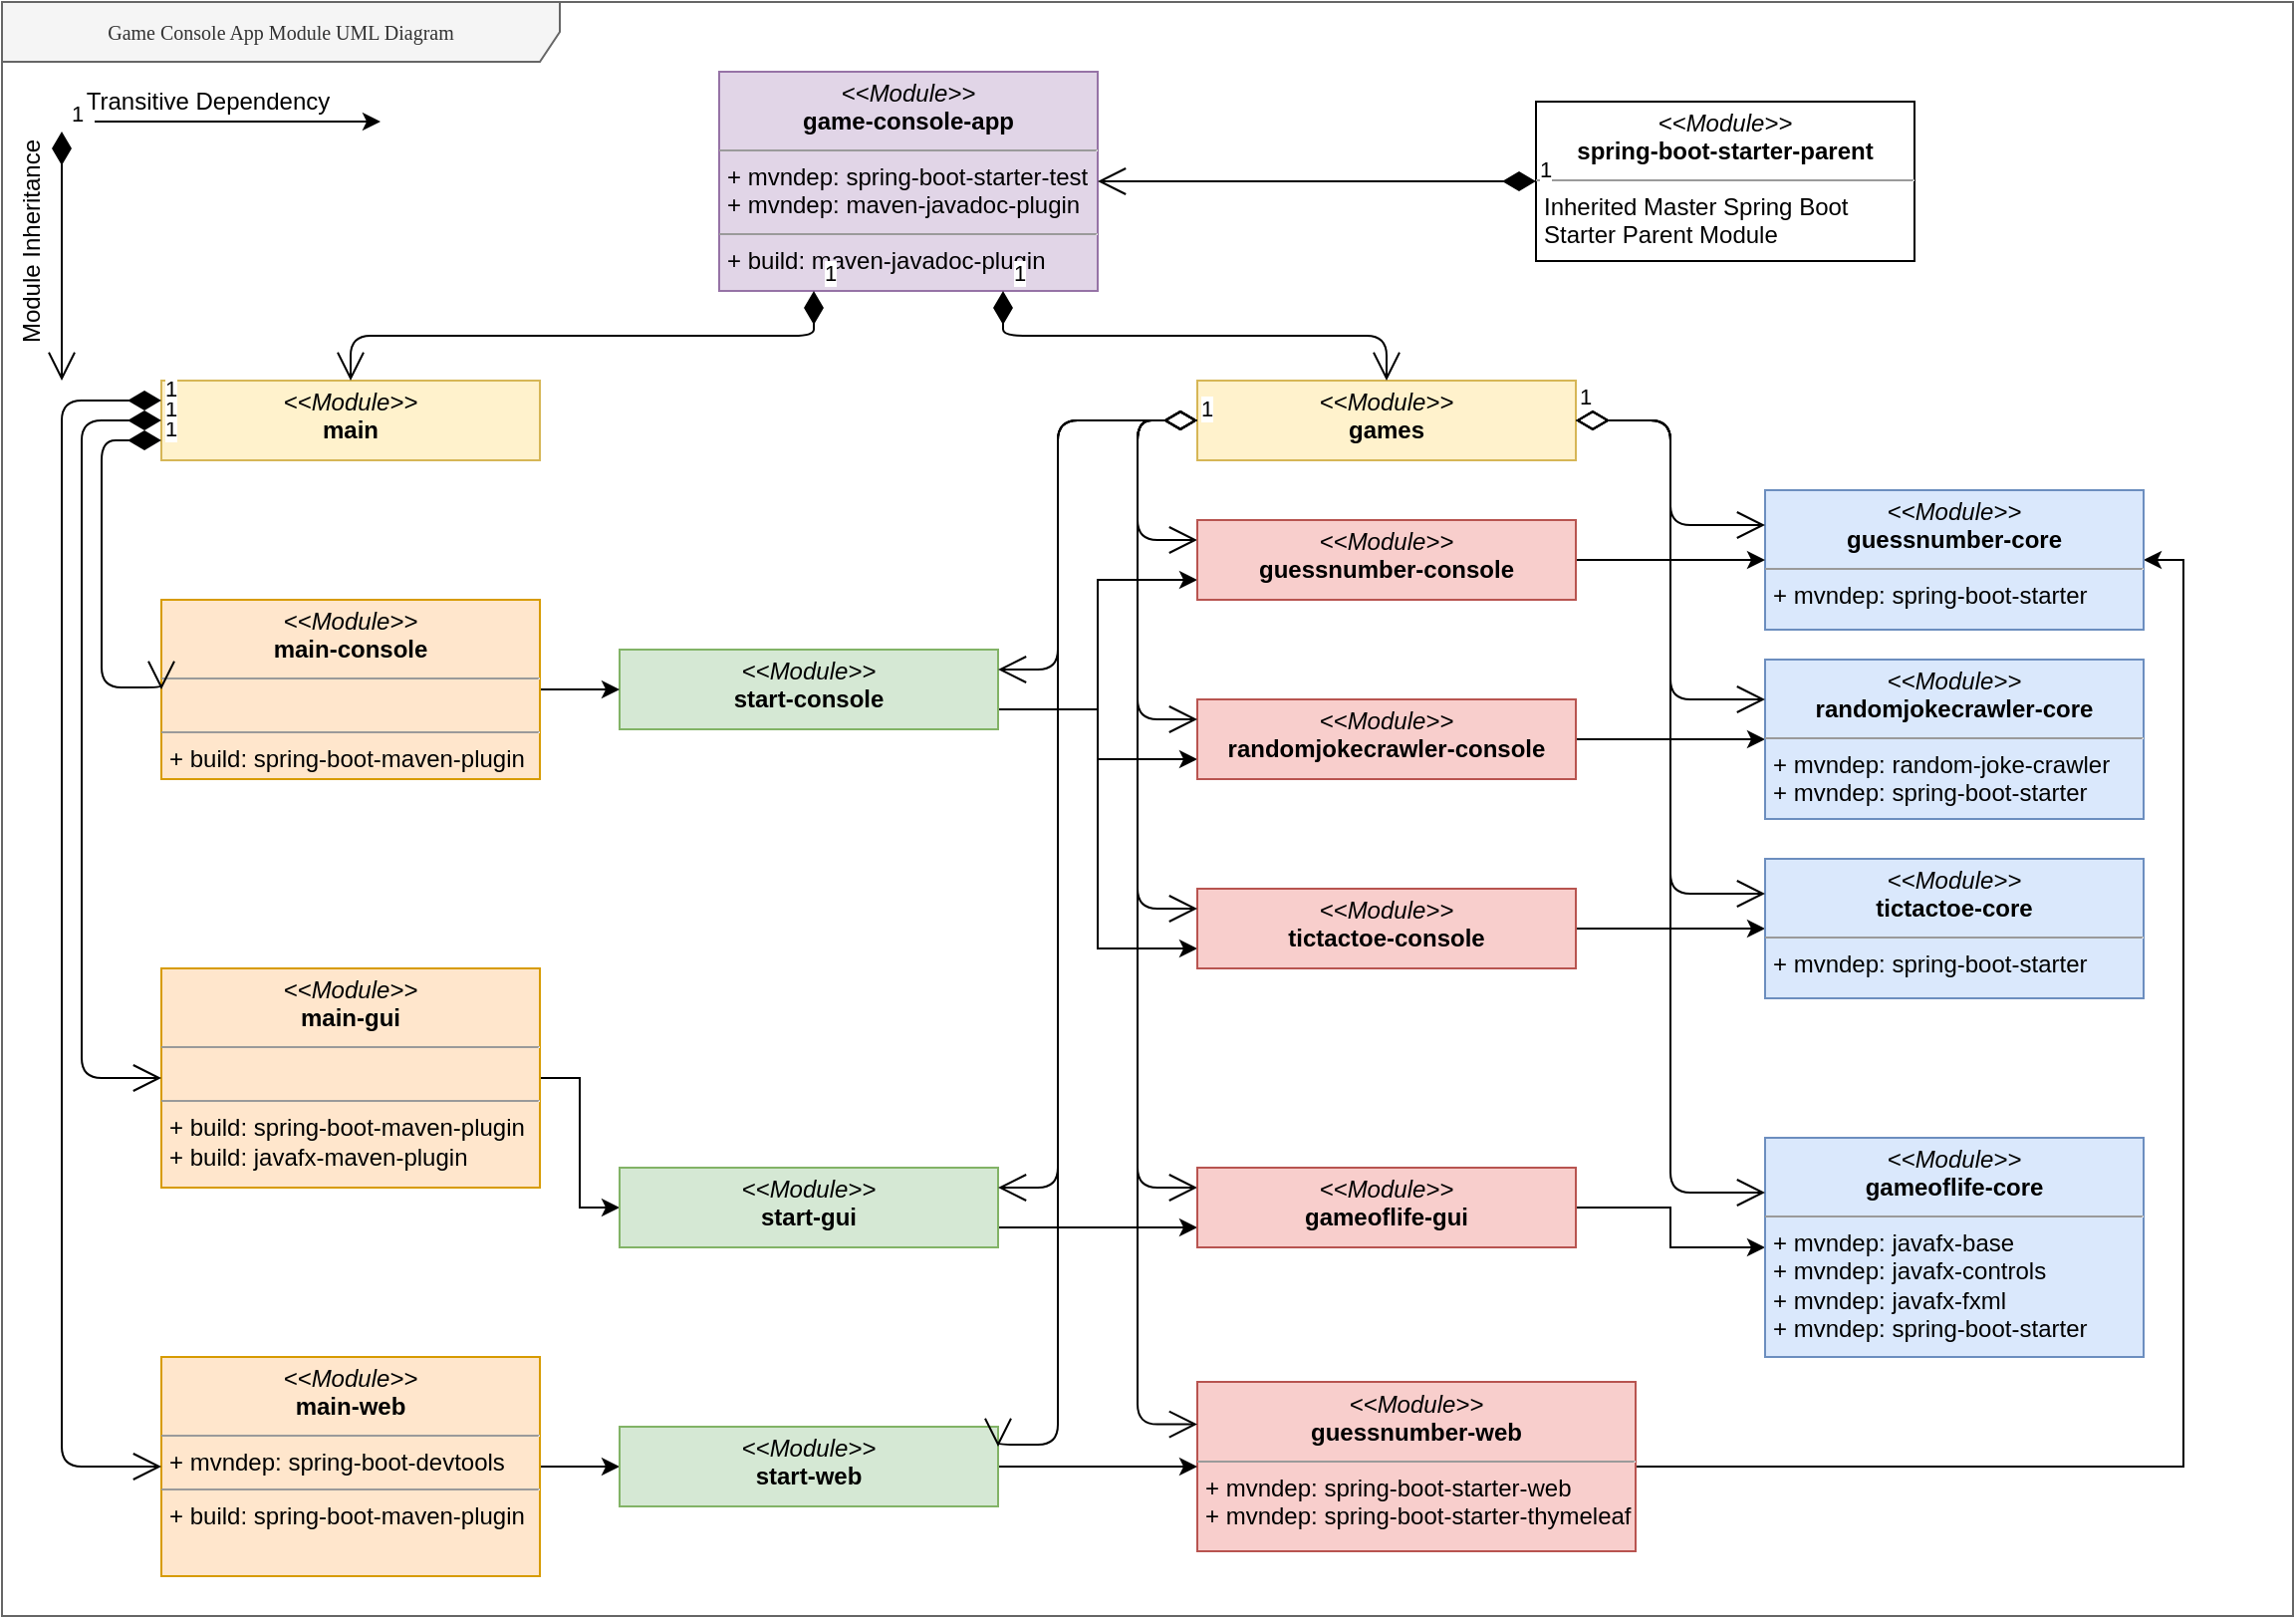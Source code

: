 <mxfile version="12.5.3" type="device"><diagram name="Page-1" id="c4acf3e9-155e-7222-9cf6-157b1a14988f"><mxGraphModel dx="1026" dy="580" grid="1" gridSize="10" guides="1" tooltips="1" connect="1" arrows="1" fold="1" page="1" pageScale="1" pageWidth="1169" pageHeight="827" background="#ffffff" math="0" shadow="0"><root><mxCell id="0"/><mxCell id="1" parent="0"/><mxCell id="17acba5748e5396b-1" value="Game Console App Module UML Diagram" style="shape=umlFrame;whiteSpace=wrap;html=1;rounded=0;shadow=0;comic=0;labelBackgroundColor=none;strokeWidth=1;fontFamily=Verdana;fontSize=10;align=center;width=280;height=30;fillColor=#f5f5f5;strokeColor=#666666;fontColor=#333333;" parent="1" vertex="1"><mxGeometry x="10" y="10" width="1150" height="810" as="geometry"/></mxCell><mxCell id="5d2195bd80daf111-40" style="edgeStyle=orthogonalEdgeStyle;rounded=0;html=1;dashed=1;labelBackgroundColor=none;startFill=0;endArrow=open;endFill=0;endSize=10;fontFamily=Verdana;fontSize=10;" parent="1" edge="1"><mxGeometry relative="1" as="geometry"><Array as="points"/><mxPoint x="730" y="814" as="sourcePoint"/></mxGeometry></mxCell><mxCell id="5d2195bd80daf111-18" value="&lt;p style=&quot;margin: 0px ; margin-top: 4px ; text-align: center&quot;&gt;&lt;i&gt;&amp;lt;&amp;lt;Module&amp;gt;&amp;gt;&lt;/i&gt;&lt;br&gt;&lt;b&gt;spring-boot-starter-parent&lt;/b&gt;&lt;/p&gt;&lt;hr size=&quot;1&quot;&gt;&lt;p style=&quot;margin: 0px ; margin-left: 4px&quot;&gt;Inherited Master Spring Boot&amp;nbsp;&lt;/p&gt;&lt;p style=&quot;margin: 0px ; margin-left: 4px&quot;&gt;&lt;span&gt;Starter Parent Module&lt;/span&gt;&lt;/p&gt;" style="verticalAlign=top;align=left;overflow=fill;fontSize=12;fontFamily=Helvetica;html=1;rounded=0;shadow=0;comic=0;labelBackgroundColor=none;strokeWidth=1" parent="1" vertex="1"><mxGeometry x="780" y="60" width="190" height="80" as="geometry"/></mxCell><mxCell id="Sc2iKdugHcJlQxg6Sadn-1" value="&lt;p style=&quot;margin: 0px ; margin-top: 4px ; text-align: center&quot;&gt;&lt;i&gt;&amp;lt;&amp;lt;Module&amp;gt;&amp;gt;&lt;/i&gt;&lt;br&gt;&lt;b&gt;game-console-app&lt;/b&gt;&lt;/p&gt;&lt;hr size=&quot;1&quot;&gt;&lt;p style=&quot;margin: 0px ; margin-left: 4px&quot;&gt;+ mvndep: spring-boot-starter-test&lt;br&gt;+ mvndep: maven-javadoc-plugin&lt;/p&gt;&lt;hr size=&quot;1&quot;&gt;&lt;p style=&quot;margin: 0px ; margin-left: 4px&quot;&gt;+ build: maven-javadoc-plugin&lt;/p&gt;&lt;p style=&quot;margin: 0px ; margin-left: 4px&quot;&gt;&lt;br&gt;&lt;/p&gt;&lt;p style=&quot;margin: 0px ; margin-left: 4px&quot;&gt;&lt;br&gt;&lt;/p&gt;" style="verticalAlign=top;align=left;overflow=fill;fontSize=12;fontFamily=Helvetica;html=1;rounded=0;shadow=0;comic=0;labelBackgroundColor=none;strokeWidth=1;fillColor=#e1d5e7;strokeColor=#9673a6;" parent="1" vertex="1"><mxGeometry x="370" y="45" width="190" height="110" as="geometry"/></mxCell><mxCell id="Sc2iKdugHcJlQxg6Sadn-7" value="&lt;p style=&quot;margin: 0px ; margin-top: 4px ; text-align: center&quot;&gt;&lt;i&gt;&amp;lt;&amp;lt;Module&amp;gt;&amp;gt;&lt;/i&gt;&lt;br&gt;&lt;b&gt;main&lt;/b&gt;&lt;/p&gt;" style="verticalAlign=top;align=left;overflow=fill;fontSize=12;fontFamily=Helvetica;html=1;rounded=0;shadow=0;comic=0;labelBackgroundColor=none;strokeWidth=1;fillColor=#fff2cc;strokeColor=#d6b656;" parent="1" vertex="1"><mxGeometry x="90" y="200" width="190" height="40" as="geometry"/></mxCell><mxCell id="Sc2iKdugHcJlQxg6Sadn-8" value="&lt;p style=&quot;margin: 0px ; margin-top: 4px ; text-align: center&quot;&gt;&lt;i&gt;&amp;lt;&amp;lt;Module&amp;gt;&amp;gt;&lt;/i&gt;&lt;br&gt;&lt;b&gt;games&lt;/b&gt;&lt;/p&gt;" style="verticalAlign=top;align=left;overflow=fill;fontSize=12;fontFamily=Helvetica;html=1;rounded=0;shadow=0;comic=0;labelBackgroundColor=none;strokeWidth=1;fillColor=#fff2cc;strokeColor=#d6b656;" parent="1" vertex="1"><mxGeometry x="610" y="200" width="190" height="40" as="geometry"/></mxCell><mxCell id="_cEf96mcBa7eI2STw_KN-12" style="edgeStyle=orthogonalEdgeStyle;rounded=0;orthogonalLoop=1;jettySize=auto;html=1;exitX=1;exitY=0.5;exitDx=0;exitDy=0;entryX=0;entryY=0.5;entryDx=0;entryDy=0;" parent="1" source="Sc2iKdugHcJlQxg6Sadn-14" target="Sc2iKdugHcJlQxg6Sadn-19" edge="1"><mxGeometry relative="1" as="geometry"/></mxCell><mxCell id="Sc2iKdugHcJlQxg6Sadn-14" value="&lt;p style=&quot;margin: 0px ; margin-top: 4px ; text-align: center&quot;&gt;&lt;i&gt;&amp;lt;&amp;lt;Module&amp;gt;&amp;gt;&lt;/i&gt;&lt;br&gt;&lt;b&gt;main-gui&lt;/b&gt;&lt;/p&gt;&lt;hr size=&quot;1&quot;&gt;&lt;p style=&quot;margin: 0px ; margin-left: 4px&quot;&gt;&lt;br&gt;&lt;/p&gt;&lt;hr size=&quot;1&quot;&gt;&lt;p style=&quot;margin: 0px ; margin-left: 4px&quot;&gt;+ build: spring-boot-maven-plugin&lt;/p&gt;&lt;p style=&quot;margin: 0px ; margin-left: 4px&quot;&gt;+ build: javafx-maven-plugin&lt;/p&gt;" style="verticalAlign=top;align=left;overflow=fill;fontSize=12;fontFamily=Helvetica;html=1;rounded=0;shadow=0;comic=0;labelBackgroundColor=none;strokeWidth=1;fillColor=#ffe6cc;strokeColor=#d79b00;" parent="1" vertex="1"><mxGeometry x="90" y="495" width="190" height="110" as="geometry"/></mxCell><mxCell id="Sc2iKdugHcJlQxg6Sadn-34" style="edgeStyle=orthogonalEdgeStyle;rounded=0;orthogonalLoop=1;jettySize=auto;html=1;exitX=1;exitY=0.75;exitDx=0;exitDy=0;entryX=0;entryY=0.75;entryDx=0;entryDy=0;" parent="1" source="Sc2iKdugHcJlQxg6Sadn-16" target="Sc2iKdugHcJlQxg6Sadn-30" edge="1"><mxGeometry relative="1" as="geometry"><Array as="points"><mxPoint x="560" y="365"/><mxPoint x="560" y="300"/></Array></mxGeometry></mxCell><mxCell id="Sc2iKdugHcJlQxg6Sadn-36" style="edgeStyle=orthogonalEdgeStyle;rounded=0;orthogonalLoop=1;jettySize=auto;html=1;exitX=1;exitY=0.75;exitDx=0;exitDy=0;entryX=0;entryY=0.75;entryDx=0;entryDy=0;" parent="1" source="Sc2iKdugHcJlQxg6Sadn-16" target="Sc2iKdugHcJlQxg6Sadn-31" edge="1"><mxGeometry relative="1" as="geometry"><mxPoint x="910" y="480" as="targetPoint"/></mxGeometry></mxCell><mxCell id="Sc2iKdugHcJlQxg6Sadn-38" style="edgeStyle=orthogonalEdgeStyle;rounded=0;orthogonalLoop=1;jettySize=auto;html=1;exitX=1;exitY=0.75;exitDx=0;exitDy=0;entryX=0;entryY=0.75;entryDx=0;entryDy=0;" parent="1" source="Sc2iKdugHcJlQxg6Sadn-16" target="Sc2iKdugHcJlQxg6Sadn-32" edge="1"><mxGeometry relative="1" as="geometry"/></mxCell><mxCell id="Sc2iKdugHcJlQxg6Sadn-16" value="&lt;p style=&quot;margin: 0px ; margin-top: 4px ; text-align: center&quot;&gt;&lt;i&gt;&amp;lt;&amp;lt;Module&amp;gt;&amp;gt;&lt;/i&gt;&lt;br&gt;&lt;b&gt;start&lt;/b&gt;&lt;b&gt;-console&lt;/b&gt;&lt;/p&gt;&lt;p style=&quot;margin: 0px ; margin-left: 4px&quot;&gt;&lt;br&gt;&lt;/p&gt;" style="verticalAlign=top;align=left;overflow=fill;fontSize=12;fontFamily=Helvetica;html=1;rounded=0;shadow=0;comic=0;labelBackgroundColor=none;strokeWidth=1;fillColor=#d5e8d4;strokeColor=#82b366;" parent="1" vertex="1"><mxGeometry x="320" y="335" width="190" height="40" as="geometry"/></mxCell><mxCell id="Sc2iKdugHcJlQxg6Sadn-47" style="edgeStyle=orthogonalEdgeStyle;rounded=0;orthogonalLoop=1;jettySize=auto;html=1;exitX=1;exitY=0.75;exitDx=0;exitDy=0;entryX=0;entryY=0.75;entryDx=0;entryDy=0;" parent="1" source="Sc2iKdugHcJlQxg6Sadn-19" target="Sc2iKdugHcJlQxg6Sadn-46" edge="1"><mxGeometry relative="1" as="geometry"/></mxCell><mxCell id="Sc2iKdugHcJlQxg6Sadn-19" value="&lt;p style=&quot;margin: 0px ; margin-top: 4px ; text-align: center&quot;&gt;&lt;i&gt;&amp;lt;&amp;lt;Module&amp;gt;&amp;gt;&lt;/i&gt;&lt;br&gt;&lt;b&gt;start-gui&lt;/b&gt;&lt;/p&gt;" style="verticalAlign=top;align=left;overflow=fill;fontSize=12;fontFamily=Helvetica;html=1;rounded=0;shadow=0;comic=0;labelBackgroundColor=none;strokeWidth=1;fillColor=#d5e8d4;strokeColor=#82b366;" parent="1" vertex="1"><mxGeometry x="320" y="595" width="190" height="40" as="geometry"/></mxCell><mxCell id="Sc2iKdugHcJlQxg6Sadn-45" style="edgeStyle=orthogonalEdgeStyle;rounded=0;orthogonalLoop=1;jettySize=auto;html=1;exitX=1;exitY=0.5;exitDx=0;exitDy=0;entryX=1;entryY=0.5;entryDx=0;entryDy=0;" parent="1" source="Sc2iKdugHcJlQxg6Sadn-21" target="Sc2iKdugHcJlQxg6Sadn-33" edge="1"><mxGeometry relative="1" as="geometry"/></mxCell><mxCell id="Sc2iKdugHcJlQxg6Sadn-21" value="&lt;p style=&quot;margin: 0px ; margin-top: 4px ; text-align: center&quot;&gt;&lt;i&gt;&amp;lt;&amp;lt;Module&amp;gt;&amp;gt;&lt;/i&gt;&lt;br&gt;&lt;b&gt;guessnumber-web&lt;/b&gt;&lt;/p&gt;&lt;hr size=&quot;1&quot;&gt;&lt;p style=&quot;margin: 0px ; margin-left: 4px&quot;&gt;+ mvndep: spring-boot-starter-web&lt;/p&gt;&lt;p style=&quot;margin: 0px ; margin-left: 4px&quot;&gt;+ mvndep: spring-boot-starter-thymeleaf&lt;/p&gt;" style="verticalAlign=top;align=left;overflow=fill;fontSize=12;fontFamily=Helvetica;html=1;rounded=0;shadow=0;comic=0;labelBackgroundColor=none;strokeWidth=1;fillColor=#f8cecc;strokeColor=#b85450;" parent="1" vertex="1"><mxGeometry x="610" y="702.5" width="220" height="85" as="geometry"/></mxCell><mxCell id="_cEf96mcBa7eI2STw_KN-13" style="edgeStyle=orthogonalEdgeStyle;rounded=0;orthogonalLoop=1;jettySize=auto;html=1;exitX=1;exitY=0.5;exitDx=0;exitDy=0;entryX=0;entryY=0.5;entryDx=0;entryDy=0;" parent="1" source="Sc2iKdugHcJlQxg6Sadn-25" target="Sc2iKdugHcJlQxg6Sadn-26" edge="1"><mxGeometry relative="1" as="geometry"/></mxCell><mxCell id="Sc2iKdugHcJlQxg6Sadn-25" value="&lt;p style=&quot;margin: 0px ; margin-top: 4px ; text-align: center&quot;&gt;&lt;i&gt;&amp;lt;&amp;lt;Module&amp;gt;&amp;gt;&lt;/i&gt;&lt;br&gt;&lt;b&gt;main-web&lt;/b&gt;&lt;/p&gt;&lt;hr size=&quot;1&quot;&gt;&lt;p style=&quot;margin: 0px ; margin-left: 4px&quot;&gt;+ mvndep: spring-boot-devtools&lt;/p&gt;&lt;hr size=&quot;1&quot;&gt;&lt;p style=&quot;margin: 0px ; margin-left: 4px&quot;&gt;+ build: spring-boot-maven-plugin&lt;/p&gt;" style="verticalAlign=top;align=left;overflow=fill;fontSize=12;fontFamily=Helvetica;html=1;rounded=0;shadow=0;comic=0;labelBackgroundColor=none;strokeWidth=1;fillColor=#ffe6cc;strokeColor=#d79b00;" parent="1" vertex="1"><mxGeometry x="90" y="690" width="190" height="110" as="geometry"/></mxCell><mxCell id="Sc2iKdugHcJlQxg6Sadn-44" style="edgeStyle=orthogonalEdgeStyle;rounded=0;orthogonalLoop=1;jettySize=auto;html=1;exitX=1;exitY=0.5;exitDx=0;exitDy=0;entryX=0;entryY=0.5;entryDx=0;entryDy=0;" parent="1" source="Sc2iKdugHcJlQxg6Sadn-26" target="Sc2iKdugHcJlQxg6Sadn-21" edge="1"><mxGeometry relative="1" as="geometry"/></mxCell><mxCell id="Sc2iKdugHcJlQxg6Sadn-26" value="&lt;p style=&quot;margin: 0px ; margin-top: 4px ; text-align: center&quot;&gt;&lt;i&gt;&amp;lt;&amp;lt;Module&amp;gt;&amp;gt;&lt;/i&gt;&lt;br&gt;&lt;b&gt;start-web&lt;/b&gt;&lt;/p&gt;" style="verticalAlign=top;align=left;overflow=fill;fontSize=12;fontFamily=Helvetica;html=1;rounded=0;shadow=0;comic=0;labelBackgroundColor=none;strokeWidth=1;fillColor=#d5e8d4;strokeColor=#82b366;" parent="1" vertex="1"><mxGeometry x="320" y="725" width="190" height="40" as="geometry"/></mxCell><mxCell id="_cEf96mcBa7eI2STw_KN-15" style="edgeStyle=orthogonalEdgeStyle;rounded=0;orthogonalLoop=1;jettySize=auto;html=1;exitX=1;exitY=0.5;exitDx=0;exitDy=0;entryX=0;entryY=0.5;entryDx=0;entryDy=0;" parent="1" source="Sc2iKdugHcJlQxg6Sadn-31" target="Sc2iKdugHcJlQxg6Sadn-39" edge="1"><mxGeometry relative="1" as="geometry"/></mxCell><mxCell id="Sc2iKdugHcJlQxg6Sadn-31" value="&lt;p style=&quot;margin: 0px ; margin-top: 4px ; text-align: center&quot;&gt;&lt;i&gt;&amp;lt;&amp;lt;Module&amp;gt;&amp;gt;&lt;/i&gt;&lt;br&gt;&lt;b&gt;randomjokecrawler-console&lt;/b&gt;&lt;/p&gt;" style="verticalAlign=top;align=left;overflow=fill;fontSize=12;fontFamily=Helvetica;html=1;rounded=0;shadow=0;comic=0;labelBackgroundColor=none;strokeWidth=1;fillColor=#f8cecc;strokeColor=#b85450;" parent="1" vertex="1"><mxGeometry x="610" y="360" width="190" height="40" as="geometry"/></mxCell><mxCell id="_cEf96mcBa7eI2STw_KN-16" style="edgeStyle=orthogonalEdgeStyle;rounded=0;orthogonalLoop=1;jettySize=auto;html=1;exitX=1;exitY=0.5;exitDx=0;exitDy=0;entryX=0;entryY=0.5;entryDx=0;entryDy=0;" parent="1" source="Sc2iKdugHcJlQxg6Sadn-32" target="Sc2iKdugHcJlQxg6Sadn-41" edge="1"><mxGeometry relative="1" as="geometry"/></mxCell><mxCell id="Sc2iKdugHcJlQxg6Sadn-33" value="&lt;p style=&quot;margin: 0px ; margin-top: 4px ; text-align: center&quot;&gt;&lt;i&gt;&amp;lt;&amp;lt;Module&amp;gt;&amp;gt;&lt;/i&gt;&lt;br&gt;&lt;b&gt;guessnumber-core&lt;/b&gt;&lt;/p&gt;&lt;hr size=&quot;1&quot;&gt;&lt;p style=&quot;margin: 0px ; margin-left: 4px&quot;&gt;+ mvndep: spring-boot-starter&lt;/p&gt;" style="verticalAlign=top;align=left;overflow=fill;fontSize=12;fontFamily=Helvetica;html=1;rounded=0;shadow=0;comic=0;labelBackgroundColor=none;strokeWidth=1;fillColor=#dae8fc;strokeColor=#6c8ebf;" parent="1" vertex="1"><mxGeometry x="895" y="255" width="190" height="70" as="geometry"/></mxCell><mxCell id="Sc2iKdugHcJlQxg6Sadn-39" value="&lt;p style=&quot;margin: 0px ; margin-top: 4px ; text-align: center&quot;&gt;&lt;i&gt;&amp;lt;&amp;lt;Module&amp;gt;&amp;gt;&lt;/i&gt;&lt;br&gt;&lt;b&gt;randomjokecrawler-core&lt;/b&gt;&lt;/p&gt;&lt;hr size=&quot;1&quot;&gt;&lt;p style=&quot;margin: 0px ; margin-left: 4px&quot;&gt;+ mvndep: random-joke-crawler&lt;/p&gt;&lt;p style=&quot;margin: 0px ; margin-left: 4px&quot;&gt;+ mvndep: spring-boot-starter&lt;/p&gt;" style="verticalAlign=top;align=left;overflow=fill;fontSize=12;fontFamily=Helvetica;html=1;rounded=0;shadow=0;comic=0;labelBackgroundColor=none;strokeWidth=1;fillColor=#dae8fc;strokeColor=#6c8ebf;" parent="1" vertex="1"><mxGeometry x="895" y="340" width="190" height="80" as="geometry"/></mxCell><mxCell id="Sc2iKdugHcJlQxg6Sadn-41" value="&lt;p style=&quot;margin: 0px ; margin-top: 4px ; text-align: center&quot;&gt;&lt;i&gt;&amp;lt;&amp;lt;Module&amp;gt;&amp;gt;&lt;/i&gt;&lt;br&gt;&lt;b&gt;tictactoe-core&lt;/b&gt;&lt;/p&gt;&lt;hr size=&quot;1&quot;&gt;&lt;p style=&quot;margin: 0px ; margin-left: 4px&quot;&gt;+ mvndep: spring-boot-starter&lt;/p&gt;" style="verticalAlign=top;align=left;overflow=fill;fontSize=12;fontFamily=Helvetica;html=1;rounded=0;shadow=0;comic=0;labelBackgroundColor=none;strokeWidth=1;fillColor=#dae8fc;strokeColor=#6c8ebf;" parent="1" vertex="1"><mxGeometry x="895" y="440" width="190" height="70" as="geometry"/></mxCell><mxCell id="_cEf96mcBa7eI2STw_KN-17" style="edgeStyle=orthogonalEdgeStyle;rounded=0;orthogonalLoop=1;jettySize=auto;html=1;exitX=1;exitY=0.5;exitDx=0;exitDy=0;entryX=0;entryY=0.5;entryDx=0;entryDy=0;" parent="1" source="Sc2iKdugHcJlQxg6Sadn-46" target="Sc2iKdugHcJlQxg6Sadn-48" edge="1"><mxGeometry relative="1" as="geometry"/></mxCell><mxCell id="Sc2iKdugHcJlQxg6Sadn-48" value="&lt;p style=&quot;margin: 0px ; margin-top: 4px ; text-align: center&quot;&gt;&lt;i&gt;&amp;lt;&amp;lt;Module&amp;gt;&amp;gt;&lt;/i&gt;&lt;br&gt;&lt;b&gt;gameoflife-core&lt;/b&gt;&lt;/p&gt;&lt;hr size=&quot;1&quot;&gt;&lt;p style=&quot;margin: 0px ; margin-left: 4px&quot;&gt;+ mvndep: javafx-base&lt;br&gt;&lt;/p&gt;&lt;p style=&quot;margin: 0px ; margin-left: 4px&quot;&gt;+ mvndep: javafx-controls&lt;br&gt;&lt;/p&gt;&lt;p style=&quot;margin: 0px ; margin-left: 4px&quot;&gt;+ mvndep: javafx-fxml&lt;br&gt;&lt;/p&gt;&lt;p style=&quot;margin: 0px ; margin-left: 4px&quot;&gt;+ mvndep: spring-boot-starter&lt;/p&gt;" style="verticalAlign=top;align=left;overflow=fill;fontSize=12;fontFamily=Helvetica;html=1;rounded=0;shadow=0;comic=0;labelBackgroundColor=none;strokeWidth=1;fillColor=#dae8fc;strokeColor=#6c8ebf;" parent="1" vertex="1"><mxGeometry x="895" y="580" width="190" height="110" as="geometry"/></mxCell><mxCell id="_cEf96mcBa7eI2STw_KN-11" style="edgeStyle=orthogonalEdgeStyle;rounded=0;orthogonalLoop=1;jettySize=auto;html=1;exitX=1;exitY=0.5;exitDx=0;exitDy=0;entryX=0;entryY=0.5;entryDx=0;entryDy=0;" parent="1" source="Sc2iKdugHcJlQxg6Sadn-15" target="Sc2iKdugHcJlQxg6Sadn-16" edge="1"><mxGeometry relative="1" as="geometry"/></mxCell><mxCell id="Sc2iKdugHcJlQxg6Sadn-15" value="&lt;p style=&quot;margin: 0px ; margin-top: 4px ; text-align: center&quot;&gt;&lt;i&gt;&amp;lt;&amp;lt;Module&amp;gt;&amp;gt;&lt;/i&gt;&lt;br&gt;&lt;b&gt;main-console&lt;/b&gt;&lt;/p&gt;&lt;hr size=&quot;1&quot;&gt;&lt;p style=&quot;margin: 0px ; margin-left: 4px&quot;&gt;&lt;br&gt;&lt;/p&gt;&lt;hr size=&quot;1&quot;&gt;&lt;p style=&quot;margin: 0px ; margin-left: 4px&quot;&gt;+ build: spring-boot-maven-plugin&lt;/p&gt;" style="verticalAlign=top;align=left;overflow=fill;fontSize=12;fontFamily=Helvetica;html=1;rounded=0;shadow=0;comic=0;labelBackgroundColor=none;strokeWidth=1;fillColor=#ffe6cc;strokeColor=#d79b00;" parent="1" vertex="1"><mxGeometry x="90" y="310" width="190" height="90" as="geometry"/></mxCell><mxCell id="_cEf96mcBa7eI2STw_KN-18" value="1" style="endArrow=open;html=1;endSize=12;startArrow=diamondThin;startSize=14;startFill=1;edgeStyle=orthogonalEdgeStyle;align=left;verticalAlign=bottom;entryX=0.5;entryY=0;entryDx=0;entryDy=0;exitX=0.25;exitY=1;exitDx=0;exitDy=0;" parent="1" source="Sc2iKdugHcJlQxg6Sadn-1" target="Sc2iKdugHcJlQxg6Sadn-7" edge="1"><mxGeometry x="-1" y="3" relative="1" as="geometry"><mxPoint x="670" y="260" as="sourcePoint"/><mxPoint x="830" y="260" as="targetPoint"/></mxGeometry></mxCell><mxCell id="_cEf96mcBa7eI2STw_KN-22" value="1" style="endArrow=open;html=1;endSize=12;startArrow=diamondThin;startSize=14;startFill=1;edgeStyle=orthogonalEdgeStyle;align=left;verticalAlign=bottom;entryX=1;entryY=0.5;entryDx=0;entryDy=0;exitX=0;exitY=0.5;exitDx=0;exitDy=0;" parent="1" source="5d2195bd80daf111-18" target="Sc2iKdugHcJlQxg6Sadn-1" edge="1"><mxGeometry x="-1" y="3" relative="1" as="geometry"><mxPoint x="960" y="100" as="sourcePoint"/><mxPoint x="1120" y="100" as="targetPoint"/></mxGeometry></mxCell><mxCell id="_cEf96mcBa7eI2STw_KN-24" value="1" style="endArrow=open;html=1;endSize=12;startArrow=diamondThin;startSize=14;startFill=1;edgeStyle=orthogonalEdgeStyle;align=left;verticalAlign=bottom;exitX=0;exitY=0.75;exitDx=0;exitDy=0;entryX=0;entryY=0.5;entryDx=0;entryDy=0;" parent="1" source="Sc2iKdugHcJlQxg6Sadn-7" target="Sc2iKdugHcJlQxg6Sadn-15" edge="1"><mxGeometry x="-1" y="3" relative="1" as="geometry"><mxPoint x="120" y="300" as="sourcePoint"/><mxPoint x="280" y="300" as="targetPoint"/><Array as="points"><mxPoint x="60" y="230"/><mxPoint x="60" y="354"/></Array></mxGeometry></mxCell><mxCell id="_cEf96mcBa7eI2STw_KN-25" value="1" style="endArrow=open;html=1;endSize=12;startArrow=diamondThin;startSize=14;startFill=1;edgeStyle=orthogonalEdgeStyle;align=left;verticalAlign=bottom;exitX=0;exitY=0.5;exitDx=0;exitDy=0;entryX=0;entryY=0.5;entryDx=0;entryDy=0;" parent="1" source="Sc2iKdugHcJlQxg6Sadn-7" target="Sc2iKdugHcJlQxg6Sadn-14" edge="1"><mxGeometry x="-1" y="3" relative="1" as="geometry"><mxPoint x="70" y="310" as="sourcePoint"/><mxPoint x="230" y="310" as="targetPoint"/><Array as="points"><mxPoint x="50" y="220"/><mxPoint x="50" y="550"/></Array></mxGeometry></mxCell><mxCell id="_cEf96mcBa7eI2STw_KN-27" value="1" style="endArrow=open;html=1;endSize=12;startArrow=diamondThin;startSize=14;startFill=1;edgeStyle=orthogonalEdgeStyle;align=left;verticalAlign=bottom;exitX=0.75;exitY=1;exitDx=0;exitDy=0;entryX=0.5;entryY=0;entryDx=0;entryDy=0;" parent="1" source="Sc2iKdugHcJlQxg6Sadn-1" target="Sc2iKdugHcJlQxg6Sadn-8" edge="1"><mxGeometry x="-1" y="3" relative="1" as="geometry"><mxPoint x="840" y="180" as="sourcePoint"/><mxPoint x="1000" y="180" as="targetPoint"/></mxGeometry></mxCell><mxCell id="_cEf96mcBa7eI2STw_KN-29" value="1" style="endArrow=open;html=1;endSize=12;startArrow=diamondThin;startSize=14;startFill=0;edgeStyle=orthogonalEdgeStyle;align=left;verticalAlign=bottom;exitX=0;exitY=0.5;exitDx=0;exitDy=0;entryX=0;entryY=0.25;entryDx=0;entryDy=0;" parent="1" source="Sc2iKdugHcJlQxg6Sadn-8" target="Sc2iKdugHcJlQxg6Sadn-30" edge="1"><mxGeometry x="-1" y="3" relative="1" as="geometry"><mxPoint x="600" y="620" as="sourcePoint"/><mxPoint x="760" y="620" as="targetPoint"/><Array as="points"><mxPoint x="580" y="220"/><mxPoint x="580" y="280"/></Array></mxGeometry></mxCell><mxCell id="_cEf96mcBa7eI2STw_KN-34" value="1" style="endArrow=open;html=1;endSize=12;startArrow=diamondThin;startSize=14;startFill=0;edgeStyle=orthogonalEdgeStyle;align=left;verticalAlign=bottom;entryX=1;entryY=0.25;entryDx=0;entryDy=0;exitX=0;exitY=0.5;exitDx=0;exitDy=0;" parent="1" source="Sc2iKdugHcJlQxg6Sadn-8" target="Sc2iKdugHcJlQxg6Sadn-26" edge="1"><mxGeometry x="-1" y="3" relative="1" as="geometry"><mxPoint x="550" y="220" as="sourcePoint"/><mxPoint x="710" y="220" as="targetPoint"/><Array as="points"><mxPoint x="540" y="220"/><mxPoint x="540" y="734"/></Array></mxGeometry></mxCell><mxCell id="_cEf96mcBa7eI2STw_KN-36" value="1" style="endArrow=open;html=1;endSize=12;startArrow=diamondThin;startSize=14;startFill=0;edgeStyle=orthogonalEdgeStyle;align=left;verticalAlign=bottom;entryX=1;entryY=0.25;entryDx=0;entryDy=0;exitX=0;exitY=0.5;exitDx=0;exitDy=0;" parent="1" source="Sc2iKdugHcJlQxg6Sadn-8" target="Sc2iKdugHcJlQxg6Sadn-16" edge="1"><mxGeometry x="-1" y="3" relative="1" as="geometry"><mxPoint x="570" y="240" as="sourcePoint"/><mxPoint x="730" y="240" as="targetPoint"/><Array as="points"><mxPoint x="540" y="220"/><mxPoint x="540" y="345"/></Array></mxGeometry></mxCell><mxCell id="_cEf96mcBa7eI2STw_KN-37" value="1" style="endArrow=open;html=1;endSize=12;startArrow=diamondThin;startSize=14;startFill=0;edgeStyle=orthogonalEdgeStyle;align=left;verticalAlign=bottom;entryX=0;entryY=0.25;entryDx=0;entryDy=0;exitX=0;exitY=0.5;exitDx=0;exitDy=0;" parent="1" source="Sc2iKdugHcJlQxg6Sadn-8" target="Sc2iKdugHcJlQxg6Sadn-21" edge="1"><mxGeometry x="-1" y="3" relative="1" as="geometry"><mxPoint x="580" y="250" as="sourcePoint"/><mxPoint x="740" y="250" as="targetPoint"/><Array as="points"><mxPoint x="580" y="220"/><mxPoint x="580" y="724"/></Array></mxGeometry></mxCell><mxCell id="_cEf96mcBa7eI2STw_KN-38" value="1" style="endArrow=open;html=1;endSize=12;startArrow=diamondThin;startSize=14;startFill=0;edgeStyle=orthogonalEdgeStyle;align=left;verticalAlign=bottom;entryX=0;entryY=0.25;entryDx=0;entryDy=0;exitX=0;exitY=0.5;exitDx=0;exitDy=0;" parent="1" source="Sc2iKdugHcJlQxg6Sadn-8" target="Sc2iKdugHcJlQxg6Sadn-46" edge="1"><mxGeometry x="-1" y="3" relative="1" as="geometry"><mxPoint x="590" y="260" as="sourcePoint"/><mxPoint x="750" y="260" as="targetPoint"/><Array as="points"><mxPoint x="580" y="220"/><mxPoint x="580" y="605"/></Array></mxGeometry></mxCell><mxCell id="_cEf96mcBa7eI2STw_KN-45" value="1" style="endArrow=open;html=1;endSize=12;startArrow=diamondThin;startSize=14;startFill=0;edgeStyle=orthogonalEdgeStyle;align=left;verticalAlign=bottom;entryX=0;entryY=0.25;entryDx=0;entryDy=0;exitX=0;exitY=0.5;exitDx=0;exitDy=0;" parent="1" source="Sc2iKdugHcJlQxg6Sadn-8" target="Sc2iKdugHcJlQxg6Sadn-31" edge="1"><mxGeometry x="-1" y="3" relative="1" as="geometry"><mxPoint x="740" y="564.58" as="sourcePoint"/><mxPoint x="900" y="564.58" as="targetPoint"/><Array as="points"><mxPoint x="580" y="220"/><mxPoint x="580" y="370"/></Array></mxGeometry></mxCell><mxCell id="_cEf96mcBa7eI2STw_KN-51" value="1" style="endArrow=open;html=1;endSize=12;startArrow=diamondThin;startSize=14;startFill=1;edgeStyle=orthogonalEdgeStyle;align=left;verticalAlign=bottom;" parent="1" edge="1"><mxGeometry x="-1" y="3" relative="1" as="geometry"><mxPoint x="40" y="75" as="sourcePoint"/><mxPoint x="40" y="200" as="targetPoint"/><Array as="points"><mxPoint x="40" y="95"/><mxPoint x="40" y="95"/></Array></mxGeometry></mxCell><mxCell id="_cEf96mcBa7eI2STw_KN-52" value="Transitive Dependency" style="text;html=1;strokeColor=none;fillColor=none;align=center;verticalAlign=middle;whiteSpace=wrap;rounded=0;" parent="1" vertex="1"><mxGeometry x="50" y="50" width="127" height="20" as="geometry"/></mxCell><mxCell id="_cEf96mcBa7eI2STw_KN-53" value="Module Inheritance" style="text;html=1;strokeColor=none;fillColor=none;align=center;verticalAlign=middle;whiteSpace=wrap;rounded=0;rotation=-90;" parent="1" vertex="1"><mxGeometry x="-35" y="120" width="120" height="20" as="geometry"/></mxCell><mxCell id="_cEf96mcBa7eI2STw_KN-56" style="edgeStyle=orthogonalEdgeStyle;rounded=0;orthogonalLoop=1;jettySize=auto;html=1;exitX=1;exitY=0.5;exitDx=0;exitDy=0;" parent="1" edge="1"><mxGeometry relative="1" as="geometry"><mxPoint x="56.5" y="70" as="sourcePoint"/><mxPoint x="200" y="70" as="targetPoint"/></mxGeometry></mxCell><mxCell id="_cEf96mcBa7eI2STw_KN-62" style="edgeStyle=orthogonalEdgeStyle;rounded=0;orthogonalLoop=1;jettySize=auto;html=1;exitX=1;exitY=0.5;exitDx=0;exitDy=0;entryX=0;entryY=0.5;entryDx=0;entryDy=0;" parent="1" source="Sc2iKdugHcJlQxg6Sadn-30" target="Sc2iKdugHcJlQxg6Sadn-33" edge="1"><mxGeometry relative="1" as="geometry"/></mxCell><mxCell id="Sc2iKdugHcJlQxg6Sadn-30" value="&lt;p style=&quot;margin: 0px ; margin-top: 4px ; text-align: center&quot;&gt;&lt;i&gt;&amp;lt;&amp;lt;Module&amp;gt;&amp;gt;&lt;/i&gt;&lt;br&gt;&lt;b&gt;guessnumber-console&lt;/b&gt;&lt;/p&gt;" style="verticalAlign=top;align=left;overflow=fill;fontSize=12;fontFamily=Helvetica;html=1;rounded=0;shadow=0;comic=0;labelBackgroundColor=none;strokeWidth=1;fillColor=#f8cecc;strokeColor=#b85450;" parent="1" vertex="1"><mxGeometry x="610" y="270" width="190" height="40" as="geometry"/></mxCell><mxCell id="Sc2iKdugHcJlQxg6Sadn-46" value="&lt;p style=&quot;margin: 0px ; margin-top: 4px ; text-align: center&quot;&gt;&lt;i&gt;&amp;lt;&amp;lt;Module&amp;gt;&amp;gt;&lt;/i&gt;&lt;br&gt;&lt;b&gt;gameoflife-gui&lt;/b&gt;&lt;/p&gt;&lt;p style=&quot;margin: 0px ; margin-top: 4px ; text-align: center&quot;&gt;&lt;b&gt;&lt;br&gt;&lt;/b&gt;&lt;/p&gt;" style="verticalAlign=top;align=left;overflow=fill;fontSize=12;fontFamily=Helvetica;html=1;rounded=0;shadow=0;comic=0;labelBackgroundColor=none;strokeWidth=1;fillColor=#f8cecc;strokeColor=#b85450;" parent="1" vertex="1"><mxGeometry x="610" y="595" width="190" height="40" as="geometry"/></mxCell><mxCell id="Sc2iKdugHcJlQxg6Sadn-32" value="&lt;p style=&quot;margin: 0px ; margin-top: 4px ; text-align: center&quot;&gt;&lt;i&gt;&amp;lt;&amp;lt;Module&amp;gt;&amp;gt;&lt;/i&gt;&lt;br&gt;&lt;b&gt;tictactoe-console&lt;/b&gt;&lt;/p&gt;" style="verticalAlign=top;align=left;overflow=fill;fontSize=12;fontFamily=Helvetica;html=1;rounded=0;shadow=0;comic=0;labelBackgroundColor=none;strokeWidth=1;fillColor=#f8cecc;strokeColor=#b85450;" parent="1" vertex="1"><mxGeometry x="610" y="455" width="190" height="40" as="geometry"/></mxCell><mxCell id="_cEf96mcBa7eI2STw_KN-61" value="1" style="endArrow=open;html=1;endSize=12;startArrow=diamondThin;startSize=14;startFill=0;edgeStyle=orthogonalEdgeStyle;align=left;verticalAlign=bottom;entryX=0;entryY=0.25;entryDx=0;entryDy=0;exitX=0;exitY=0.5;exitDx=0;exitDy=0;" parent="1" source="Sc2iKdugHcJlQxg6Sadn-8" target="Sc2iKdugHcJlQxg6Sadn-32" edge="1"><mxGeometry x="-1" y="3" relative="1" as="geometry"><mxPoint x="610.471" y="220.353" as="sourcePoint"/><mxPoint x="610.471" y="369.765" as="targetPoint"/><Array as="points"><mxPoint x="580" y="220"/><mxPoint x="580" y="465"/></Array></mxGeometry></mxCell><mxCell id="_cEf96mcBa7eI2STw_KN-65" value="1" style="endArrow=open;html=1;endSize=12;startArrow=diamondThin;startSize=14;startFill=1;edgeStyle=orthogonalEdgeStyle;align=left;verticalAlign=bottom;exitX=0;exitY=0.25;exitDx=0;exitDy=0;entryX=0;entryY=0.5;entryDx=0;entryDy=0;" parent="1" source="Sc2iKdugHcJlQxg6Sadn-7" target="Sc2iKdugHcJlQxg6Sadn-25" edge="1"><mxGeometry x="-1" y="3" relative="1" as="geometry"><mxPoint x="111.665" y="209.862" as="sourcePoint"/><mxPoint x="66.665" y="329.862" as="targetPoint"/><Array as="points"><mxPoint x="40" y="210"/><mxPoint x="40" y="745"/></Array></mxGeometry></mxCell><mxCell id="_cEf96mcBa7eI2STw_KN-66" value="1" style="endArrow=open;html=1;endSize=12;startArrow=diamondThin;startSize=14;startFill=0;edgeStyle=orthogonalEdgeStyle;align=left;verticalAlign=bottom;exitX=1;exitY=0.5;exitDx=0;exitDy=0;entryX=0;entryY=0.25;entryDx=0;entryDy=0;" parent="1" source="Sc2iKdugHcJlQxg6Sadn-8" target="Sc2iKdugHcJlQxg6Sadn-48" edge="1"><mxGeometry x="-1" y="3" relative="1" as="geometry"><mxPoint x="850" y="180" as="sourcePoint"/><mxPoint x="1010" y="180" as="targetPoint"/></mxGeometry></mxCell><mxCell id="_cEf96mcBa7eI2STw_KN-67" value="1" style="endArrow=open;html=1;endSize=12;startArrow=diamondThin;startSize=14;startFill=0;edgeStyle=orthogonalEdgeStyle;align=left;verticalAlign=bottom;exitX=1;exitY=0.5;exitDx=0;exitDy=0;entryX=0;entryY=0.25;entryDx=0;entryDy=0;" parent="1" source="Sc2iKdugHcJlQxg6Sadn-8" target="Sc2iKdugHcJlQxg6Sadn-41" edge="1"><mxGeometry x="-1" y="3" relative="1" as="geometry"><mxPoint x="860" y="190.0" as="sourcePoint"/><mxPoint x="1020" y="190.0" as="targetPoint"/></mxGeometry></mxCell><mxCell id="_cEf96mcBa7eI2STw_KN-68" value="1" style="endArrow=open;html=1;endSize=12;startArrow=diamondThin;startSize=14;startFill=0;edgeStyle=orthogonalEdgeStyle;align=left;verticalAlign=bottom;exitX=1;exitY=0.5;exitDx=0;exitDy=0;entryX=0;entryY=0.25;entryDx=0;entryDy=0;" parent="1" source="Sc2iKdugHcJlQxg6Sadn-8" target="Sc2iKdugHcJlQxg6Sadn-39" edge="1"><mxGeometry x="-1" y="3" relative="1" as="geometry"><mxPoint x="870" y="210.0" as="sourcePoint"/><mxPoint x="1030" y="210.0" as="targetPoint"/></mxGeometry></mxCell><mxCell id="_cEf96mcBa7eI2STw_KN-69" value="1" style="endArrow=open;html=1;endSize=12;startArrow=diamondThin;startSize=14;startFill=0;edgeStyle=orthogonalEdgeStyle;align=left;verticalAlign=bottom;exitX=1;exitY=0.5;exitDx=0;exitDy=0;entryX=0;entryY=0.25;entryDx=0;entryDy=0;" parent="1" source="Sc2iKdugHcJlQxg6Sadn-8" target="Sc2iKdugHcJlQxg6Sadn-33" edge="1"><mxGeometry x="-1" y="3" relative="1" as="geometry"><mxPoint x="880" y="210.0" as="sourcePoint"/><mxPoint x="1040" y="210.0" as="targetPoint"/></mxGeometry></mxCell><mxCell id="_cEf96mcBa7eI2STw_KN-70" value="1" style="endArrow=open;html=1;endSize=12;startArrow=diamondThin;startSize=14;startFill=0;edgeStyle=orthogonalEdgeStyle;align=left;verticalAlign=bottom;exitX=0;exitY=0.5;exitDx=0;exitDy=0;entryX=1;entryY=0.25;entryDx=0;entryDy=0;" parent="1" source="Sc2iKdugHcJlQxg6Sadn-8" target="Sc2iKdugHcJlQxg6Sadn-19" edge="1"><mxGeometry x="-1" y="3" relative="1" as="geometry"><mxPoint x="870" y="200.0" as="sourcePoint"/><mxPoint x="1030" y="200.0" as="targetPoint"/><Array as="points"><mxPoint x="540" y="220"/><mxPoint x="540" y="605"/></Array></mxGeometry></mxCell></root></mxGraphModel></diagram></mxfile>